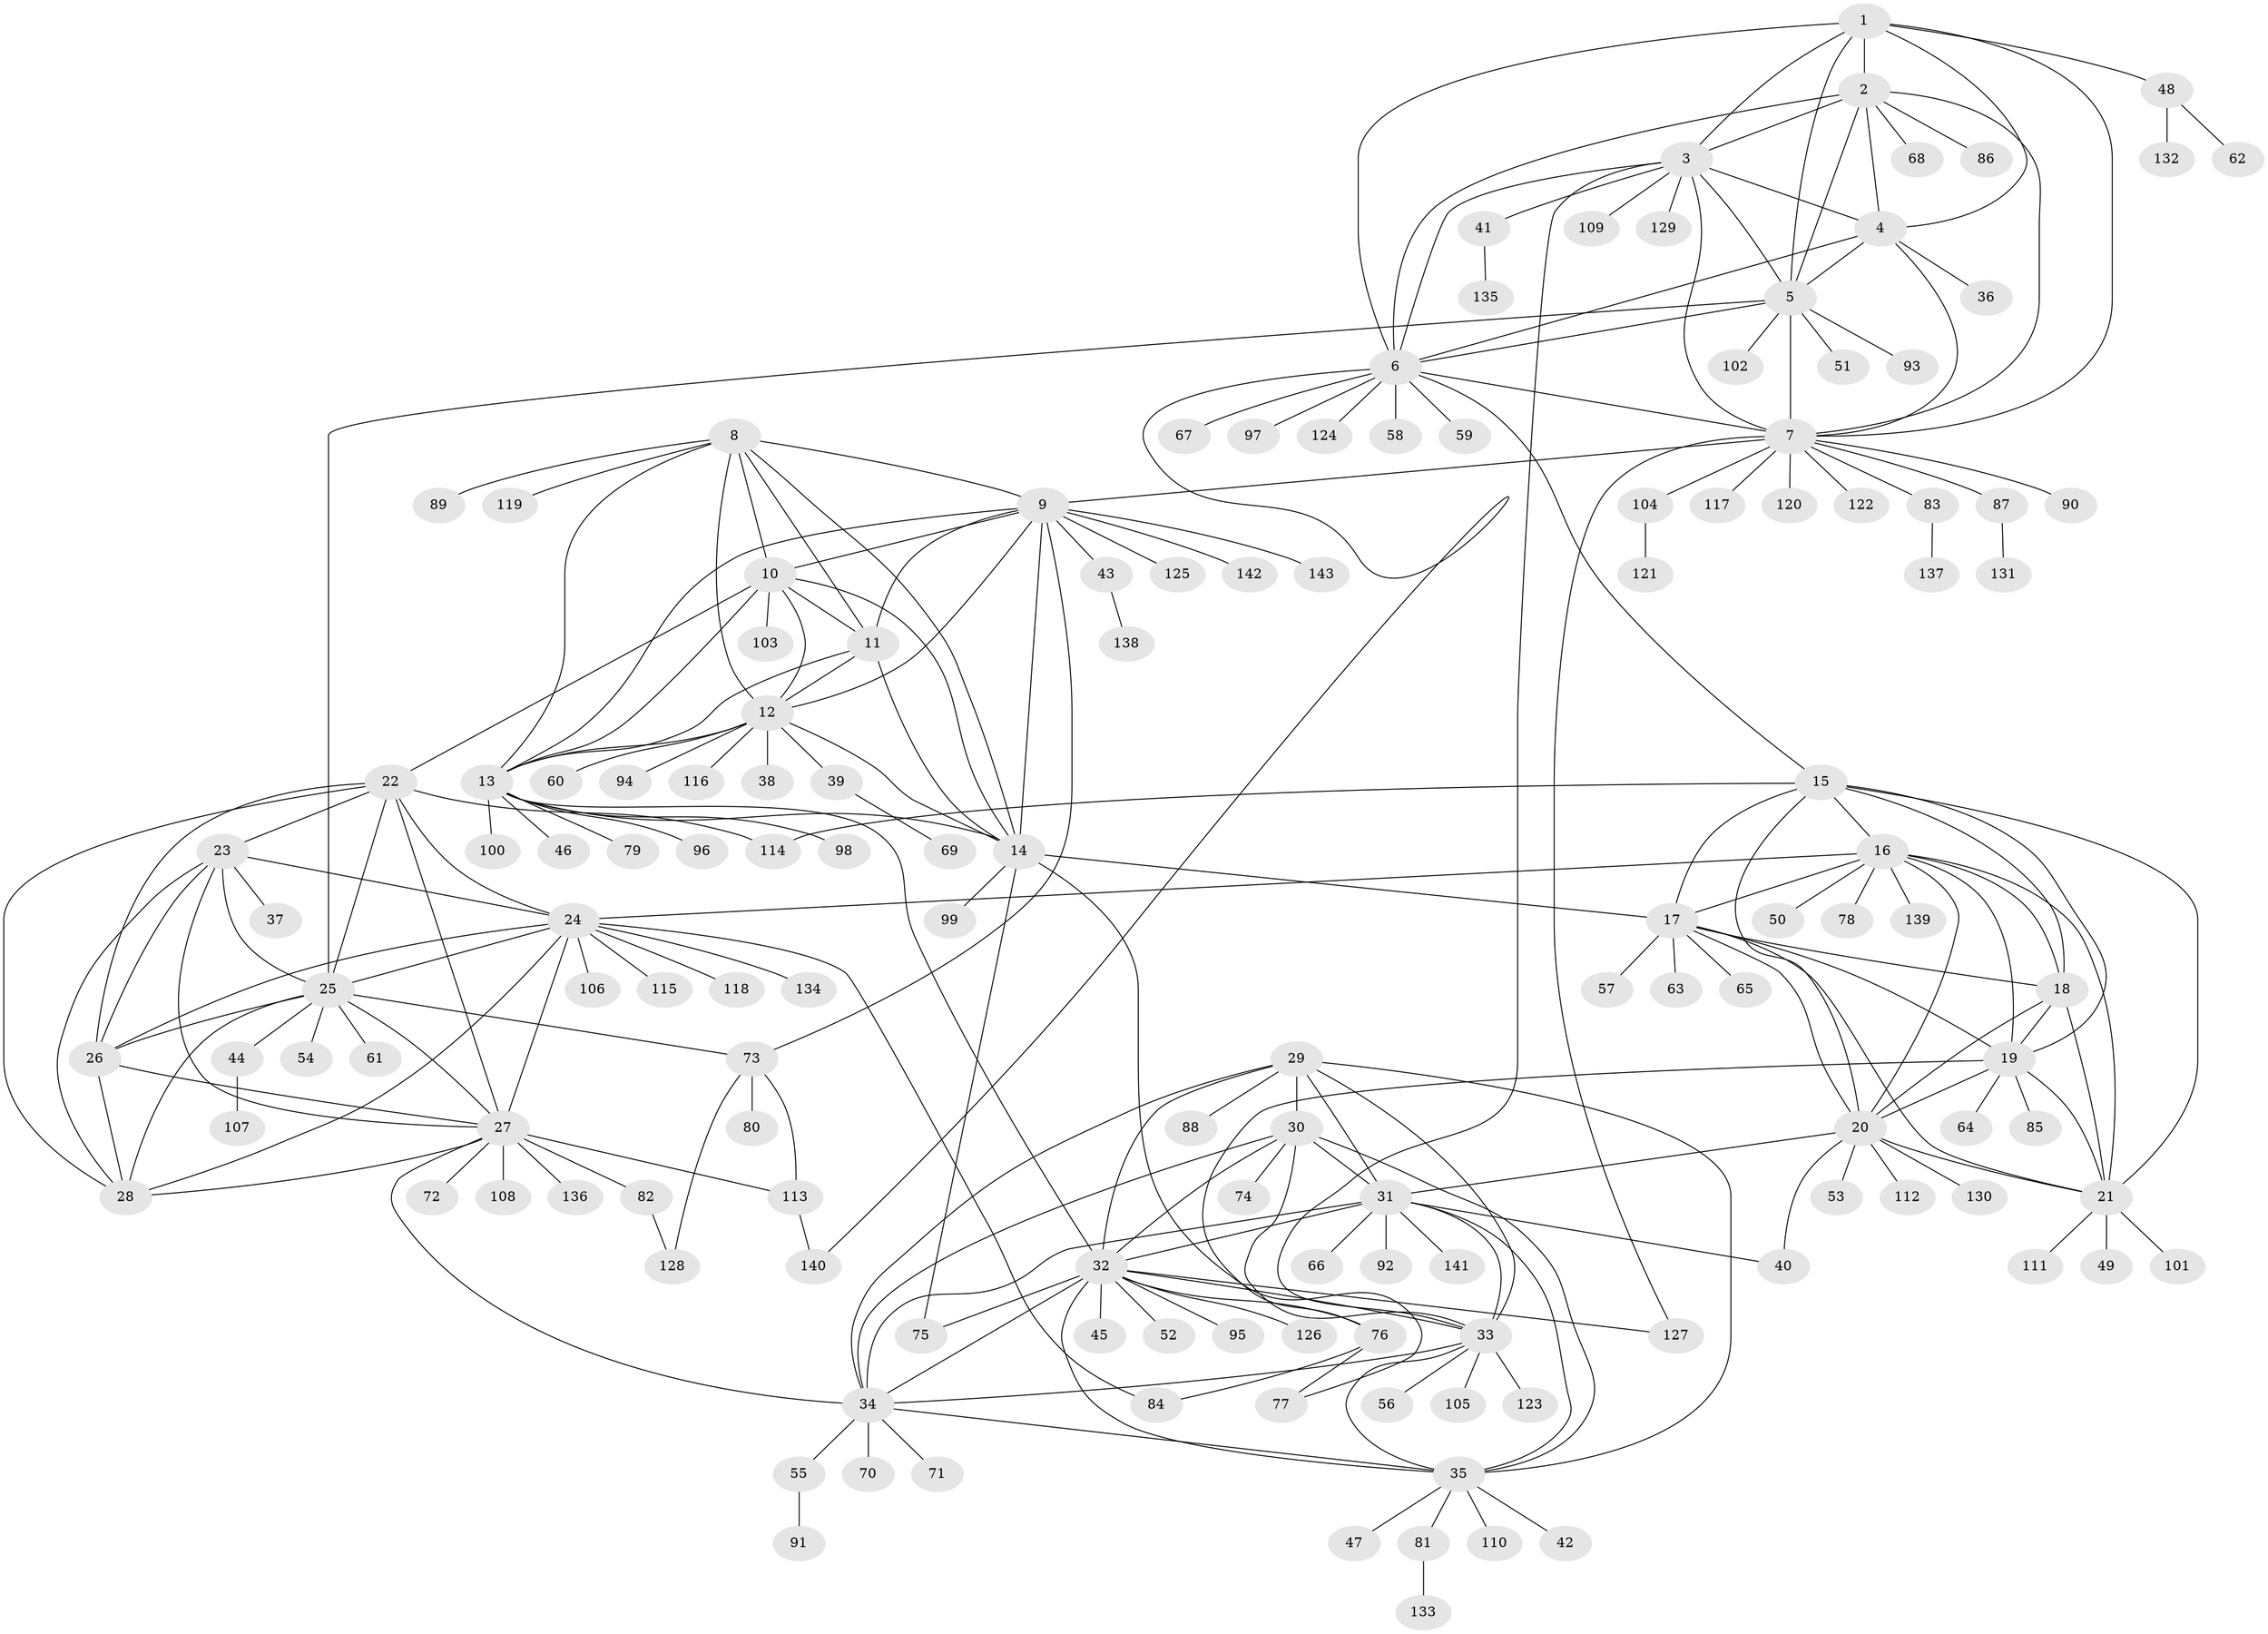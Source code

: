 // coarse degree distribution, {14: 0.013888888888888888, 1: 0.6388888888888888, 5: 0.013888888888888888, 9: 0.027777777777777776, 4: 0.027777777777777776, 6: 0.08333333333333333, 2: 0.041666666666666664, 7: 0.06944444444444445, 8: 0.027777777777777776, 11: 0.027777777777777776, 3: 0.027777777777777776}
// Generated by graph-tools (version 1.1) at 2025/37/03/04/25 23:37:51]
// undirected, 143 vertices, 234 edges
graph export_dot {
  node [color=gray90,style=filled];
  1;
  2;
  3;
  4;
  5;
  6;
  7;
  8;
  9;
  10;
  11;
  12;
  13;
  14;
  15;
  16;
  17;
  18;
  19;
  20;
  21;
  22;
  23;
  24;
  25;
  26;
  27;
  28;
  29;
  30;
  31;
  32;
  33;
  34;
  35;
  36;
  37;
  38;
  39;
  40;
  41;
  42;
  43;
  44;
  45;
  46;
  47;
  48;
  49;
  50;
  51;
  52;
  53;
  54;
  55;
  56;
  57;
  58;
  59;
  60;
  61;
  62;
  63;
  64;
  65;
  66;
  67;
  68;
  69;
  70;
  71;
  72;
  73;
  74;
  75;
  76;
  77;
  78;
  79;
  80;
  81;
  82;
  83;
  84;
  85;
  86;
  87;
  88;
  89;
  90;
  91;
  92;
  93;
  94;
  95;
  96;
  97;
  98;
  99;
  100;
  101;
  102;
  103;
  104;
  105;
  106;
  107;
  108;
  109;
  110;
  111;
  112;
  113;
  114;
  115;
  116;
  117;
  118;
  119;
  120;
  121;
  122;
  123;
  124;
  125;
  126;
  127;
  128;
  129;
  130;
  131;
  132;
  133;
  134;
  135;
  136;
  137;
  138;
  139;
  140;
  141;
  142;
  143;
  1 -- 2;
  1 -- 3;
  1 -- 4;
  1 -- 5;
  1 -- 6;
  1 -- 7;
  1 -- 48;
  2 -- 3;
  2 -- 4;
  2 -- 5;
  2 -- 6;
  2 -- 7;
  2 -- 68;
  2 -- 86;
  3 -- 4;
  3 -- 5;
  3 -- 6;
  3 -- 7;
  3 -- 33;
  3 -- 41;
  3 -- 109;
  3 -- 129;
  4 -- 5;
  4 -- 6;
  4 -- 7;
  4 -- 36;
  5 -- 6;
  5 -- 7;
  5 -- 25;
  5 -- 51;
  5 -- 93;
  5 -- 102;
  6 -- 7;
  6 -- 15;
  6 -- 58;
  6 -- 59;
  6 -- 67;
  6 -- 97;
  6 -- 124;
  6 -- 140;
  7 -- 9;
  7 -- 83;
  7 -- 87;
  7 -- 90;
  7 -- 104;
  7 -- 117;
  7 -- 120;
  7 -- 122;
  7 -- 127;
  8 -- 9;
  8 -- 10;
  8 -- 11;
  8 -- 12;
  8 -- 13;
  8 -- 14;
  8 -- 89;
  8 -- 119;
  9 -- 10;
  9 -- 11;
  9 -- 12;
  9 -- 13;
  9 -- 14;
  9 -- 43;
  9 -- 73;
  9 -- 125;
  9 -- 142;
  9 -- 143;
  10 -- 11;
  10 -- 12;
  10 -- 13;
  10 -- 14;
  10 -- 22;
  10 -- 103;
  11 -- 12;
  11 -- 13;
  11 -- 14;
  12 -- 13;
  12 -- 14;
  12 -- 38;
  12 -- 39;
  12 -- 60;
  12 -- 94;
  12 -- 116;
  13 -- 14;
  13 -- 32;
  13 -- 46;
  13 -- 79;
  13 -- 96;
  13 -- 98;
  13 -- 100;
  14 -- 17;
  14 -- 75;
  14 -- 77;
  14 -- 99;
  15 -- 16;
  15 -- 17;
  15 -- 18;
  15 -- 19;
  15 -- 20;
  15 -- 21;
  15 -- 114;
  16 -- 17;
  16 -- 18;
  16 -- 19;
  16 -- 20;
  16 -- 21;
  16 -- 24;
  16 -- 50;
  16 -- 78;
  16 -- 139;
  17 -- 18;
  17 -- 19;
  17 -- 20;
  17 -- 21;
  17 -- 57;
  17 -- 63;
  17 -- 65;
  18 -- 19;
  18 -- 20;
  18 -- 21;
  19 -- 20;
  19 -- 21;
  19 -- 64;
  19 -- 76;
  19 -- 85;
  20 -- 21;
  20 -- 31;
  20 -- 40;
  20 -- 53;
  20 -- 112;
  20 -- 130;
  21 -- 49;
  21 -- 101;
  21 -- 111;
  22 -- 23;
  22 -- 24;
  22 -- 25;
  22 -- 26;
  22 -- 27;
  22 -- 28;
  22 -- 114;
  23 -- 24;
  23 -- 25;
  23 -- 26;
  23 -- 27;
  23 -- 28;
  23 -- 37;
  24 -- 25;
  24 -- 26;
  24 -- 27;
  24 -- 28;
  24 -- 84;
  24 -- 106;
  24 -- 115;
  24 -- 118;
  24 -- 134;
  25 -- 26;
  25 -- 27;
  25 -- 28;
  25 -- 44;
  25 -- 54;
  25 -- 61;
  25 -- 73;
  26 -- 27;
  26 -- 28;
  27 -- 28;
  27 -- 34;
  27 -- 72;
  27 -- 82;
  27 -- 108;
  27 -- 113;
  27 -- 136;
  29 -- 30;
  29 -- 31;
  29 -- 32;
  29 -- 33;
  29 -- 34;
  29 -- 35;
  29 -- 88;
  30 -- 31;
  30 -- 32;
  30 -- 33;
  30 -- 34;
  30 -- 35;
  30 -- 74;
  31 -- 32;
  31 -- 33;
  31 -- 34;
  31 -- 35;
  31 -- 40;
  31 -- 66;
  31 -- 92;
  31 -- 141;
  32 -- 33;
  32 -- 34;
  32 -- 35;
  32 -- 45;
  32 -- 52;
  32 -- 75;
  32 -- 76;
  32 -- 95;
  32 -- 126;
  32 -- 127;
  33 -- 34;
  33 -- 35;
  33 -- 56;
  33 -- 105;
  33 -- 123;
  34 -- 35;
  34 -- 55;
  34 -- 70;
  34 -- 71;
  35 -- 42;
  35 -- 47;
  35 -- 81;
  35 -- 110;
  39 -- 69;
  41 -- 135;
  43 -- 138;
  44 -- 107;
  48 -- 62;
  48 -- 132;
  55 -- 91;
  73 -- 80;
  73 -- 113;
  73 -- 128;
  76 -- 77;
  76 -- 84;
  81 -- 133;
  82 -- 128;
  83 -- 137;
  87 -- 131;
  104 -- 121;
  113 -- 140;
}
